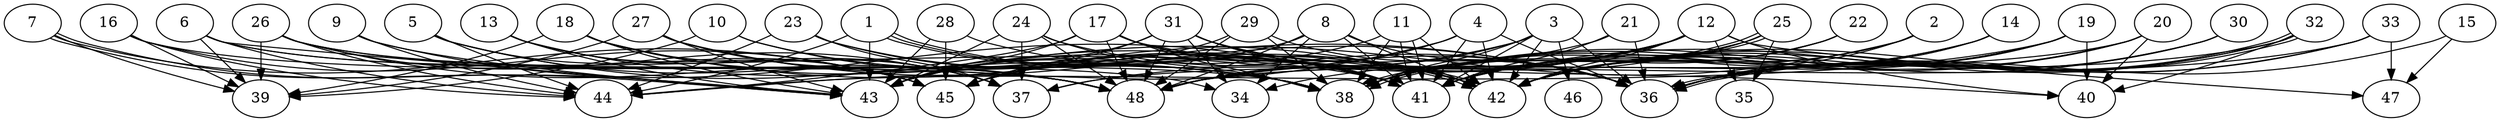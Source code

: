 // DAG (tier=3-complex, mode=data, n=48, ccr=0.503, fat=0.775, density=0.602, regular=0.269, jump=0.207, mindata=4194304, maxdata=33554432)
// DAG automatically generated by daggen at Sun Aug 24 16:33:35 2025
// /home/ermia/Project/Environments/daggen/bin/daggen --dot --ccr 0.503 --fat 0.775 --regular 0.269 --density 0.602 --jump 0.207 --mindata 4194304 --maxdata 33554432 -n 48 
digraph G {
  1 [size="188790137233339776", alpha="0.07", expect_size="94395068616669888"]
  1 -> 41 [size ="4751243826167808"]
  1 -> 42 [size ="4751243826167808"]
  1 -> 42 [size ="4751243826167808"]
  1 -> 43 [size ="4751243826167808"]
  1 -> 44 [size ="4751243826167808"]
  2 [size="30666083989271674355712", alpha="0.09", expect_size="15333041994635837177856"]
  2 -> 36 [size ="7837824489357312"]
  2 -> 41 [size ="7837824489357312"]
  2 -> 42 [size ="7837824489357312"]
  2 -> 45 [size ="7837824489357312"]
  3 [size="148034545767262715904", alpha="0.00", expect_size="74017272883631357952"]
  3 -> 36 [size ="223871445762048"]
  3 -> 38 [size ="223871445762048"]
  3 -> 41 [size ="223871445762048"]
  3 -> 42 [size ="223871445762048"]
  3 -> 43 [size ="223871445762048"]
  3 -> 46 [size ="223871445762048"]
  3 -> 48 [size ="223871445762048"]
  4 [size="18923109372890234880", alpha="0.19", expect_size="9461554686445117440"]
  4 -> 36 [size ="8314614513139712"]
  4 -> 41 [size ="8314614513139712"]
  4 -> 42 [size ="8314614513139712"]
  4 -> 44 [size ="8314614513139712"]
  4 -> 48 [size ="8314614513139712"]
  5 [size="11784673276532000768", alpha="0.18", expect_size="5892336638266000384"]
  5 -> 38 [size ="7850137221070848"]
  5 -> 44 [size ="7850137221070848"]
  5 -> 45 [size ="7850137221070848"]
  5 -> 48 [size ="7850137221070848"]
  6 [size="593604433080317184", alpha="0.20", expect_size="296802216540158592"]
  6 -> 39 [size ="679326261444608"]
  6 -> 41 [size ="679326261444608"]
  6 -> 43 [size ="679326261444608"]
  6 -> 44 [size ="679326261444608"]
  6 -> 48 [size ="679326261444608"]
  7 [size="85251648510425248", alpha="0.02", expect_size="42625824255212624"]
  7 -> 39 [size ="172369863770112"]
  7 -> 43 [size ="172369863770112"]
  7 -> 43 [size ="172369863770112"]
  7 -> 45 [size ="172369863770112"]
  8 [size="1708718563524608000000", alpha="0.19", expect_size="854359281762304000000"]
  8 -> 34 [size ="1143414456320000"]
  8 -> 36 [size ="1143414456320000"]
  8 -> 41 [size ="1143414456320000"]
  8 -> 42 [size ="1143414456320000"]
  8 -> 43 [size ="1143414456320000"]
  8 -> 48 [size ="1143414456320000"]
  9 [size="12718522749639968768", alpha="0.12", expect_size="6359261374819984384"]
  9 -> 41 [size ="4813333911830528"]
  9 -> 43 [size ="4813333911830528"]
  9 -> 44 [size ="4813333911830528"]
  10 [size="15287499592642615836672", alpha="0.15", expect_size="7643749796321307918336"]
  10 -> 38 [size ="4927738192330752"]
  10 -> 39 [size ="4927738192330752"]
  10 -> 41 [size ="4927738192330752"]
  11 [size="4687863211504976265216", alpha="0.08", expect_size="2343931605752488132608"]
  11 -> 38 [size ="2240818119180288"]
  11 -> 41 [size ="2240818119180288"]
  11 -> 41 [size ="2240818119180288"]
  11 -> 42 [size ="2240818119180288"]
  11 -> 43 [size ="2240818119180288"]
  12 [size="2793154428805913600", alpha="0.12", expect_size="1396577214402956800"]
  12 -> 34 [size ="4411372855099392"]
  12 -> 35 [size ="4411372855099392"]
  12 -> 37 [size ="4411372855099392"]
  12 -> 38 [size ="4411372855099392"]
  12 -> 40 [size ="4411372855099392"]
  12 -> 41 [size ="4411372855099392"]
  12 -> 42 [size ="4411372855099392"]
  12 -> 43 [size ="4411372855099392"]
  12 -> 45 [size ="4411372855099392"]
  12 -> 47 [size ="4411372855099392"]
  13 [size="120998288029315264", alpha="0.13", expect_size="60499144014657632"]
  13 -> 37 [size ="2704938937352192"]
  13 -> 42 [size ="2704938937352192"]
  13 -> 43 [size ="2704938937352192"]
  13 -> 45 [size ="2704938937352192"]
  14 [size="6073958434048786432", alpha="0.17", expect_size="3036979217024393216"]
  14 -> 36 [size ="6801698324480000"]
  14 -> 38 [size ="6801698324480000"]
  14 -> 41 [size ="6801698324480000"]
  15 [size="1367690141652484096000", alpha="0.10", expect_size="683845070826242048000"]
  15 -> 36 [size ="985708416204800"]
  15 -> 47 [size ="985708416204800"]
  16 [size="15278991759695310848", alpha="0.13", expect_size="7639495879847655424"]
  16 -> 39 [size ="8059892082409472"]
  16 -> 44 [size ="8059892082409472"]
  16 -> 45 [size ="8059892082409472"]
  16 -> 48 [size ="8059892082409472"]
  17 [size="84281270902703072", alpha="0.01", expect_size="42140635451351536"]
  17 -> 38 [size ="1706281823895552"]
  17 -> 40 [size ="1706281823895552"]
  17 -> 41 [size ="1706281823895552"]
  17 -> 42 [size ="1706281823895552"]
  17 -> 43 [size ="1706281823895552"]
  17 -> 44 [size ="1706281823895552"]
  17 -> 48 [size ="1706281823895552"]
  18 [size="164951478702629920", alpha="0.05", expect_size="82475739351314960"]
  18 -> 36 [size ="6477456135421952"]
  18 -> 37 [size ="6477456135421952"]
  18 -> 38 [size ="6477456135421952"]
  18 -> 39 [size ="6477456135421952"]
  18 -> 43 [size ="6477456135421952"]
  18 -> 48 [size ="6477456135421952"]
  19 [size="2153517706750610898944", alpha="0.19", expect_size="1076758853375305449472"]
  19 -> 36 [size ="1334101743239168"]
  19 -> 38 [size ="1334101743239168"]
  19 -> 40 [size ="1334101743239168"]
  19 -> 41 [size ="1334101743239168"]
  19 -> 42 [size ="1334101743239168"]
  19 -> 44 [size ="1334101743239168"]
  20 [size="265454748265135168", alpha="0.02", expect_size="132727374132567584"]
  20 -> 36 [size ="4183926360768512"]
  20 -> 38 [size ="4183926360768512"]
  20 -> 40 [size ="4183926360768512"]
  20 -> 42 [size ="4183926360768512"]
  20 -> 48 [size ="4183926360768512"]
  21 [size="273578892262178656", alpha="0.10", expect_size="136789446131089328"]
  21 -> 36 [size ="4291772586917888"]
  21 -> 41 [size ="4291772586917888"]
  21 -> 45 [size ="4291772586917888"]
  22 [size="1020365236204425856", alpha="0.08", expect_size="510182618102212928"]
  22 -> 38 [size ="692829764452352"]
  22 -> 41 [size ="692829764452352"]
  22 -> 42 [size ="692829764452352"]
  23 [size="1181013937276715264", alpha="0.04", expect_size="590506968638357632"]
  23 -> 37 [size ="997565084467200"]
  23 -> 38 [size ="997565084467200"]
  23 -> 42 [size ="997565084467200"]
  23 -> 44 [size ="997565084467200"]
  24 [size="189502512244613120", alpha="0.04", expect_size="94751256122306560"]
  24 -> 36 [size ="6729276988588032"]
  24 -> 37 [size ="6729276988588032"]
  24 -> 38 [size ="6729276988588032"]
  24 -> 43 [size ="6729276988588032"]
  24 -> 48 [size ="6729276988588032"]
  25 [size="4440532331089450", alpha="0.19", expect_size="2220266165544725"]
  25 -> 35 [size ="404025560268800"]
  25 -> 38 [size ="404025560268800"]
  25 -> 38 [size ="404025560268800"]
  25 -> 42 [size ="404025560268800"]
  25 -> 48 [size ="404025560268800"]
  26 [size="3320390019844371644416", alpha="0.13", expect_size="1660195009922185822208"]
  26 -> 34 [size ="1780530374770688"]
  26 -> 37 [size ="1780530374770688"]
  26 -> 38 [size ="1780530374770688"]
  26 -> 39 [size ="1780530374770688"]
  26 -> 44 [size ="1780530374770688"]
  26 -> 48 [size ="1780530374770688"]
  27 [size="9993979044999589888", alpha="0.05", expect_size="4996989522499794944"]
  27 -> 36 [size ="3821209326190592"]
  27 -> 38 [size ="3821209326190592"]
  27 -> 39 [size ="3821209326190592"]
  27 -> 43 [size ="3821209326190592"]
  27 -> 48 [size ="3821209326190592"]
  28 [size="5047082108099131392", alpha="0.09", expect_size="2523541054049565696"]
  28 -> 36 [size ="6195736353964032"]
  28 -> 43 [size ="6195736353964032"]
  28 -> 45 [size ="6195736353964032"]
  29 [size="408401103634989248", alpha="0.06", expect_size="204200551817494624"]
  29 -> 36 [size ="578169740460032"]
  29 -> 38 [size ="578169740460032"]
  29 -> 45 [size ="578169740460032"]
  29 -> 48 [size ="578169740460032"]
  30 [size="4146558078221977088", alpha="0.16", expect_size="2073279039110988544"]
  30 -> 36 [size ="3370559681331200"]
  30 -> 38 [size ="3370559681331200"]
  30 -> 42 [size ="3370559681331200"]
  31 [size="11145660144048098246656", alpha="0.09", expect_size="5572830072024049123328"]
  31 -> 34 [size ="3991724116410368"]
  31 -> 36 [size ="3991724116410368"]
  31 -> 41 [size ="3991724116410368"]
  31 -> 42 [size ="3991724116410368"]
  31 -> 43 [size ="3991724116410368"]
  31 -> 45 [size ="3991724116410368"]
  31 -> 48 [size ="3991724116410368"]
  32 [size="462812060818047616", alpha="0.02", expect_size="231406030409023808"]
  32 -> 36 [size ="8992361963061248"]
  32 -> 36 [size ="8992361963061248"]
  32 -> 40 [size ="8992361963061248"]
  32 -> 41 [size ="8992361963061248"]
  32 -> 42 [size ="8992361963061248"]
  32 -> 48 [size ="8992361963061248"]
  33 [size="19210373344690204672", alpha="0.04", expect_size="9605186672345102336"]
  33 -> 36 [size ="6521353553313792"]
  33 -> 37 [size ="6521353553313792"]
  33 -> 42 [size ="6521353553313792"]
  33 -> 47 [size ="6521353553313792"]
  34 [size="8294079898178412544", alpha="0.11", expect_size="4147039949089206272"]
  35 [size="6139257456467475", alpha="0.16", expect_size="3069628728233737"]
  36 [size="70913202250270112", alpha="0.15", expect_size="35456601125135056"]
  37 [size="1303407122500871936", alpha="0.17", expect_size="651703561250435968"]
  38 [size="8194595718211803136", alpha="0.03", expect_size="4097297859105901568"]
  39 [size="107511720369620272", alpha="0.09", expect_size="53755860184810136"]
  40 [size="2234341913853019648", alpha="0.05", expect_size="1117170956926509824"]
  41 [size="31618179758788448", alpha="0.03", expect_size="15809089879394224"]
  42 [size="139903642945924560", alpha="0.16", expect_size="69951821472962280"]
  43 [size="18069341894052176461824", alpha="0.08", expect_size="9034670947026088230912"]
  44 [size="300134115360770368", alpha="0.00", expect_size="150067057680385184"]
  45 [size="470714219166370496", alpha="0.13", expect_size="235357109583185248"]
  46 [size="486308067377216640", alpha="0.10", expect_size="243154033688608320"]
  47 [size="17926890618080300", alpha="0.11", expect_size="8963445309040150"]
  48 [size="8917411080686440448", alpha="0.18", expect_size="4458705540343220224"]
}